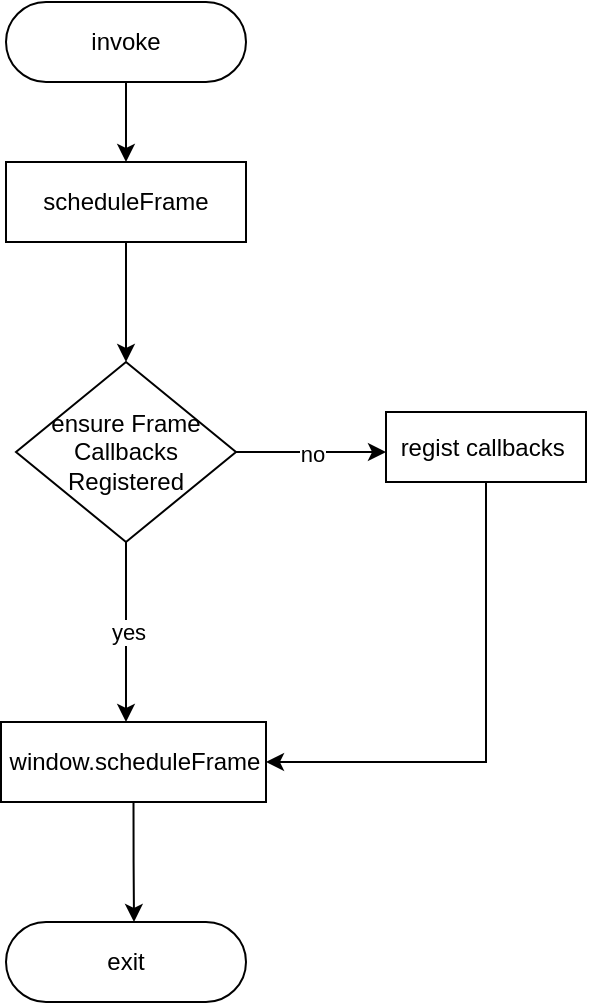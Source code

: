 <mxfile version="14.1.8" type="github">
  <diagram id="9VVjQYAHiuRlgi9cyWwS" name="Page-1">
    <mxGraphModel dx="946" dy="614" grid="1" gridSize="10" guides="1" tooltips="1" connect="1" arrows="1" fold="1" page="1" pageScale="1" pageWidth="827" pageHeight="1169" math="0" shadow="0">
      <root>
        <mxCell id="0" />
        <mxCell id="1" parent="0" />
        <mxCell id="GeMz19t1cEzZt3SnNl26-15" style="edgeStyle=orthogonalEdgeStyle;rounded=0;orthogonalLoop=1;jettySize=auto;html=1;exitX=0.5;exitY=1;exitDx=0;exitDy=0;" edge="1" parent="1" source="GeMz19t1cEzZt3SnNl26-14" target="GeMz19t1cEzZt3SnNl26-16">
          <mxGeometry relative="1" as="geometry">
            <mxPoint x="390" y="250" as="targetPoint" />
          </mxGeometry>
        </mxCell>
        <mxCell id="GeMz19t1cEzZt3SnNl26-14" value="invoke" style="rounded=1;whiteSpace=wrap;html=1;arcSize=50;" vertex="1" parent="1">
          <mxGeometry x="330" y="140" width="120" height="40" as="geometry" />
        </mxCell>
        <mxCell id="GeMz19t1cEzZt3SnNl26-17" style="edgeStyle=orthogonalEdgeStyle;rounded=0;orthogonalLoop=1;jettySize=auto;html=1;exitX=0.5;exitY=1;exitDx=0;exitDy=0;entryX=0.5;entryY=0;entryDx=0;entryDy=0;" edge="1" parent="1" source="GeMz19t1cEzZt3SnNl26-16" target="GeMz19t1cEzZt3SnNl26-18">
          <mxGeometry relative="1" as="geometry">
            <mxPoint x="390" y="360" as="targetPoint" />
          </mxGeometry>
        </mxCell>
        <mxCell id="GeMz19t1cEzZt3SnNl26-16" value="scheduleFrame" style="rounded=0;whiteSpace=wrap;html=1;" vertex="1" parent="1">
          <mxGeometry x="330" y="220" width="120" height="40" as="geometry" />
        </mxCell>
        <mxCell id="GeMz19t1cEzZt3SnNl26-20" value="no" style="edgeStyle=orthogonalEdgeStyle;rounded=0;orthogonalLoop=1;jettySize=auto;html=1;exitX=1;exitY=0.5;exitDx=0;exitDy=0;" edge="1" parent="1" source="GeMz19t1cEzZt3SnNl26-18">
          <mxGeometry relative="1" as="geometry">
            <mxPoint x="520" y="365" as="targetPoint" />
          </mxGeometry>
        </mxCell>
        <mxCell id="GeMz19t1cEzZt3SnNl26-23" value="yes" style="edgeStyle=orthogonalEdgeStyle;rounded=0;orthogonalLoop=1;jettySize=auto;html=1;exitX=0.5;exitY=1;exitDx=0;exitDy=0;" edge="1" parent="1" source="GeMz19t1cEzZt3SnNl26-18">
          <mxGeometry relative="1" as="geometry">
            <mxPoint x="390" y="500" as="targetPoint" />
          </mxGeometry>
        </mxCell>
        <mxCell id="GeMz19t1cEzZt3SnNl26-18" value="ensure Frame Callbacks Registered" style="rhombus;whiteSpace=wrap;html=1;" vertex="1" parent="1">
          <mxGeometry x="335" y="320" width="110" height="90" as="geometry" />
        </mxCell>
        <mxCell id="GeMz19t1cEzZt3SnNl26-25" style="edgeStyle=orthogonalEdgeStyle;rounded=0;orthogonalLoop=1;jettySize=auto;html=1;exitX=0.5;exitY=1;exitDx=0;exitDy=0;entryX=1;entryY=0.5;entryDx=0;entryDy=0;" edge="1" parent="1" source="GeMz19t1cEzZt3SnNl26-21" target="GeMz19t1cEzZt3SnNl26-24">
          <mxGeometry relative="1" as="geometry" />
        </mxCell>
        <mxCell id="GeMz19t1cEzZt3SnNl26-21" value="regist callbacks&amp;nbsp;" style="rounded=0;whiteSpace=wrap;html=1;" vertex="1" parent="1">
          <mxGeometry x="520" y="345" width="100" height="35" as="geometry" />
        </mxCell>
        <mxCell id="GeMz19t1cEzZt3SnNl26-26" style="edgeStyle=orthogonalEdgeStyle;rounded=0;orthogonalLoop=1;jettySize=auto;html=1;exitX=0.5;exitY=1;exitDx=0;exitDy=0;" edge="1" parent="1" source="GeMz19t1cEzZt3SnNl26-24">
          <mxGeometry relative="1" as="geometry">
            <mxPoint x="394" y="600" as="targetPoint" />
          </mxGeometry>
        </mxCell>
        <mxCell id="GeMz19t1cEzZt3SnNl26-24" value="window.scheduleFrame" style="rounded=0;whiteSpace=wrap;html=1;" vertex="1" parent="1">
          <mxGeometry x="327.5" y="500" width="132.5" height="40" as="geometry" />
        </mxCell>
        <mxCell id="GeMz19t1cEzZt3SnNl26-27" value="exit" style="rounded=1;whiteSpace=wrap;html=1;arcSize=50;" vertex="1" parent="1">
          <mxGeometry x="330" y="600" width="120" height="40" as="geometry" />
        </mxCell>
      </root>
    </mxGraphModel>
  </diagram>
</mxfile>
